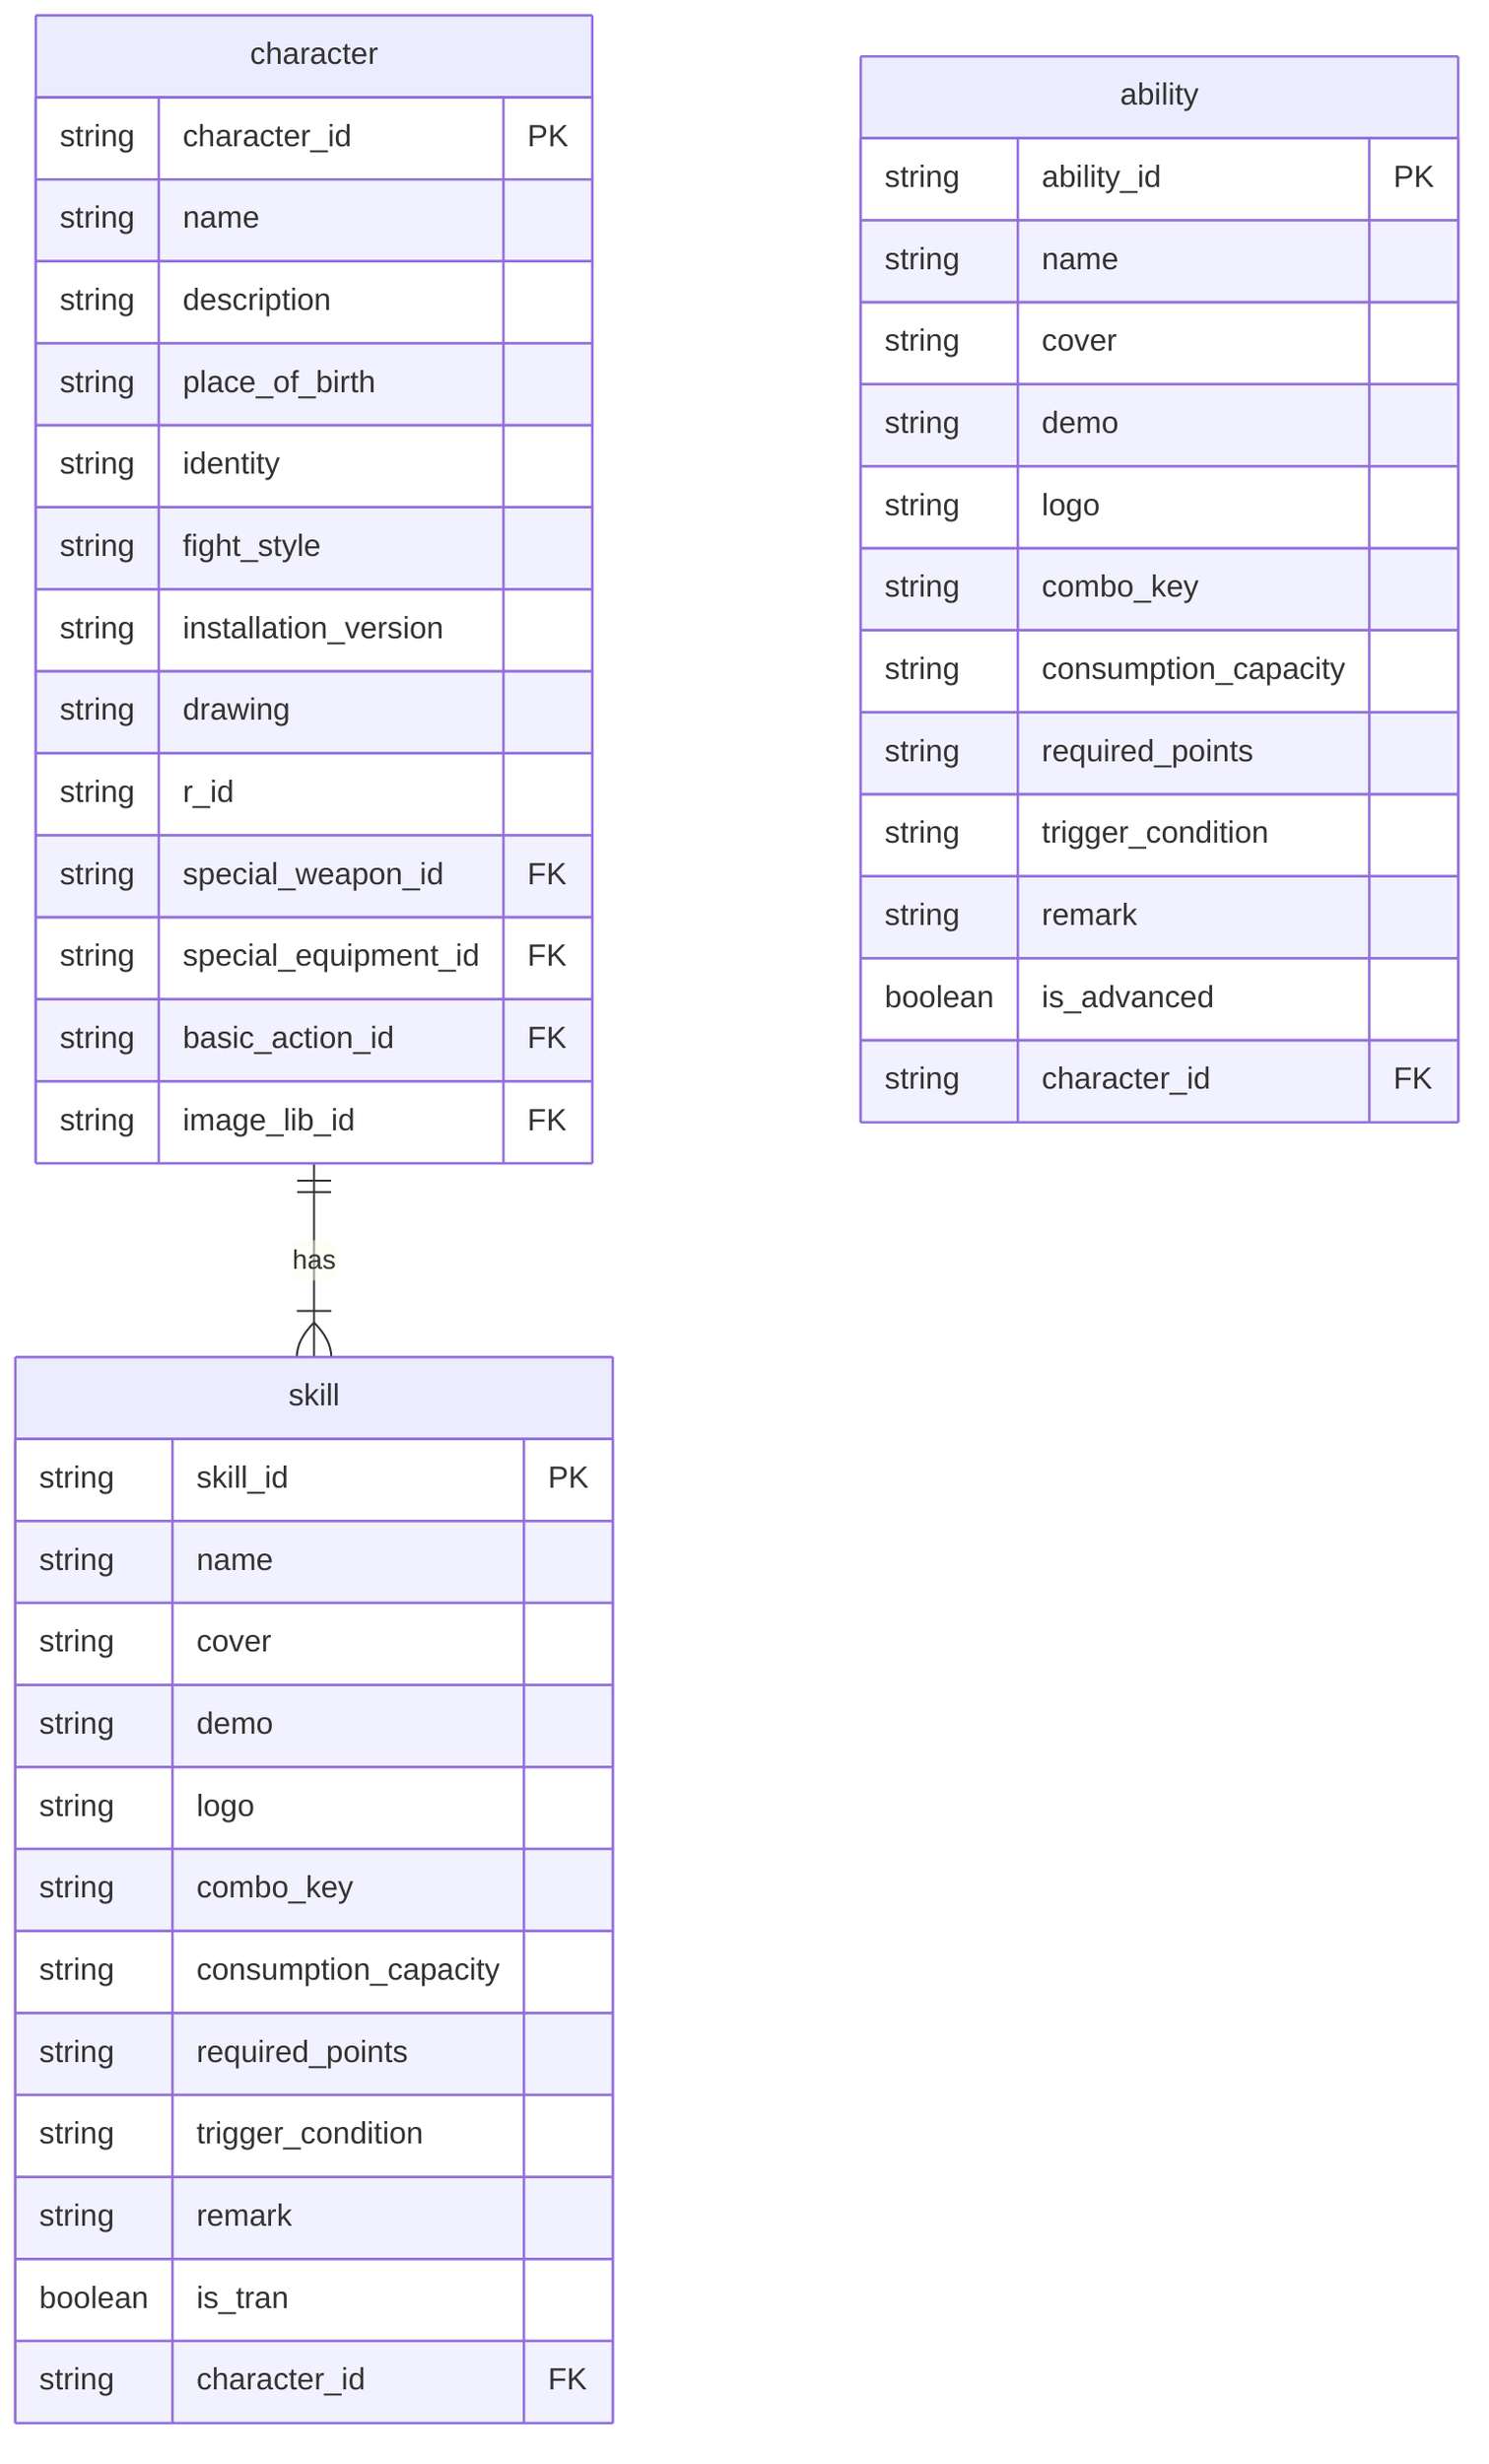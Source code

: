 erDiagram
  character {
    string character_id PK
    string name
    string description
    string place_of_birth
    string identity
    string fight_style
    string installation_version
    string drawing
    string r_id
    string special_weapon_id FK
    string special_equipment_id FK
    string basic_action_id FK
    string image_lib_id FK
  }

  skill {
    string skill_id PK
    string name
    string cover
    string demo
    string logo
    string combo_key
    string consumption_capacity
    string required_points
    string trigger_condition
    string remark
    boolean is_tran
    string character_id FK
  }

  ability {
    string ability_id PK
    string name
    string cover
    string demo
    string logo
    string combo_key
    string consumption_capacity
    string required_points
    string trigger_condition
    string remark
    boolean is_advanced
    string character_id FK
  }

  character ||--|{ skill : has